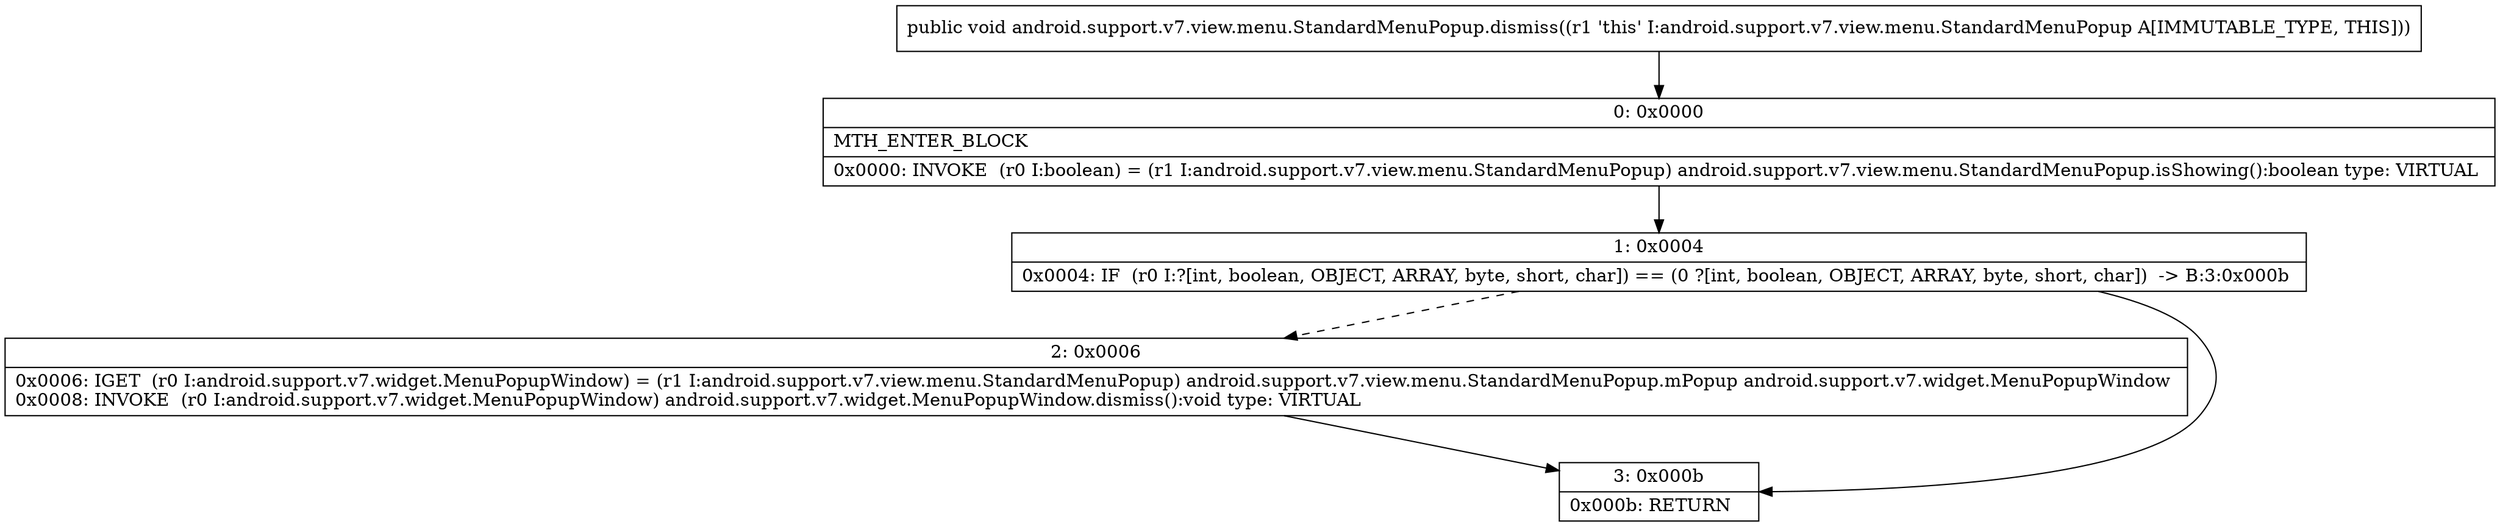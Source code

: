 digraph "CFG forandroid.support.v7.view.menu.StandardMenuPopup.dismiss()V" {
Node_0 [shape=record,label="{0\:\ 0x0000|MTH_ENTER_BLOCK\l|0x0000: INVOKE  (r0 I:boolean) = (r1 I:android.support.v7.view.menu.StandardMenuPopup) android.support.v7.view.menu.StandardMenuPopup.isShowing():boolean type: VIRTUAL \l}"];
Node_1 [shape=record,label="{1\:\ 0x0004|0x0004: IF  (r0 I:?[int, boolean, OBJECT, ARRAY, byte, short, char]) == (0 ?[int, boolean, OBJECT, ARRAY, byte, short, char])  \-\> B:3:0x000b \l}"];
Node_2 [shape=record,label="{2\:\ 0x0006|0x0006: IGET  (r0 I:android.support.v7.widget.MenuPopupWindow) = (r1 I:android.support.v7.view.menu.StandardMenuPopup) android.support.v7.view.menu.StandardMenuPopup.mPopup android.support.v7.widget.MenuPopupWindow \l0x0008: INVOKE  (r0 I:android.support.v7.widget.MenuPopupWindow) android.support.v7.widget.MenuPopupWindow.dismiss():void type: VIRTUAL \l}"];
Node_3 [shape=record,label="{3\:\ 0x000b|0x000b: RETURN   \l}"];
MethodNode[shape=record,label="{public void android.support.v7.view.menu.StandardMenuPopup.dismiss((r1 'this' I:android.support.v7.view.menu.StandardMenuPopup A[IMMUTABLE_TYPE, THIS])) }"];
MethodNode -> Node_0;
Node_0 -> Node_1;
Node_1 -> Node_2[style=dashed];
Node_1 -> Node_3;
Node_2 -> Node_3;
}

